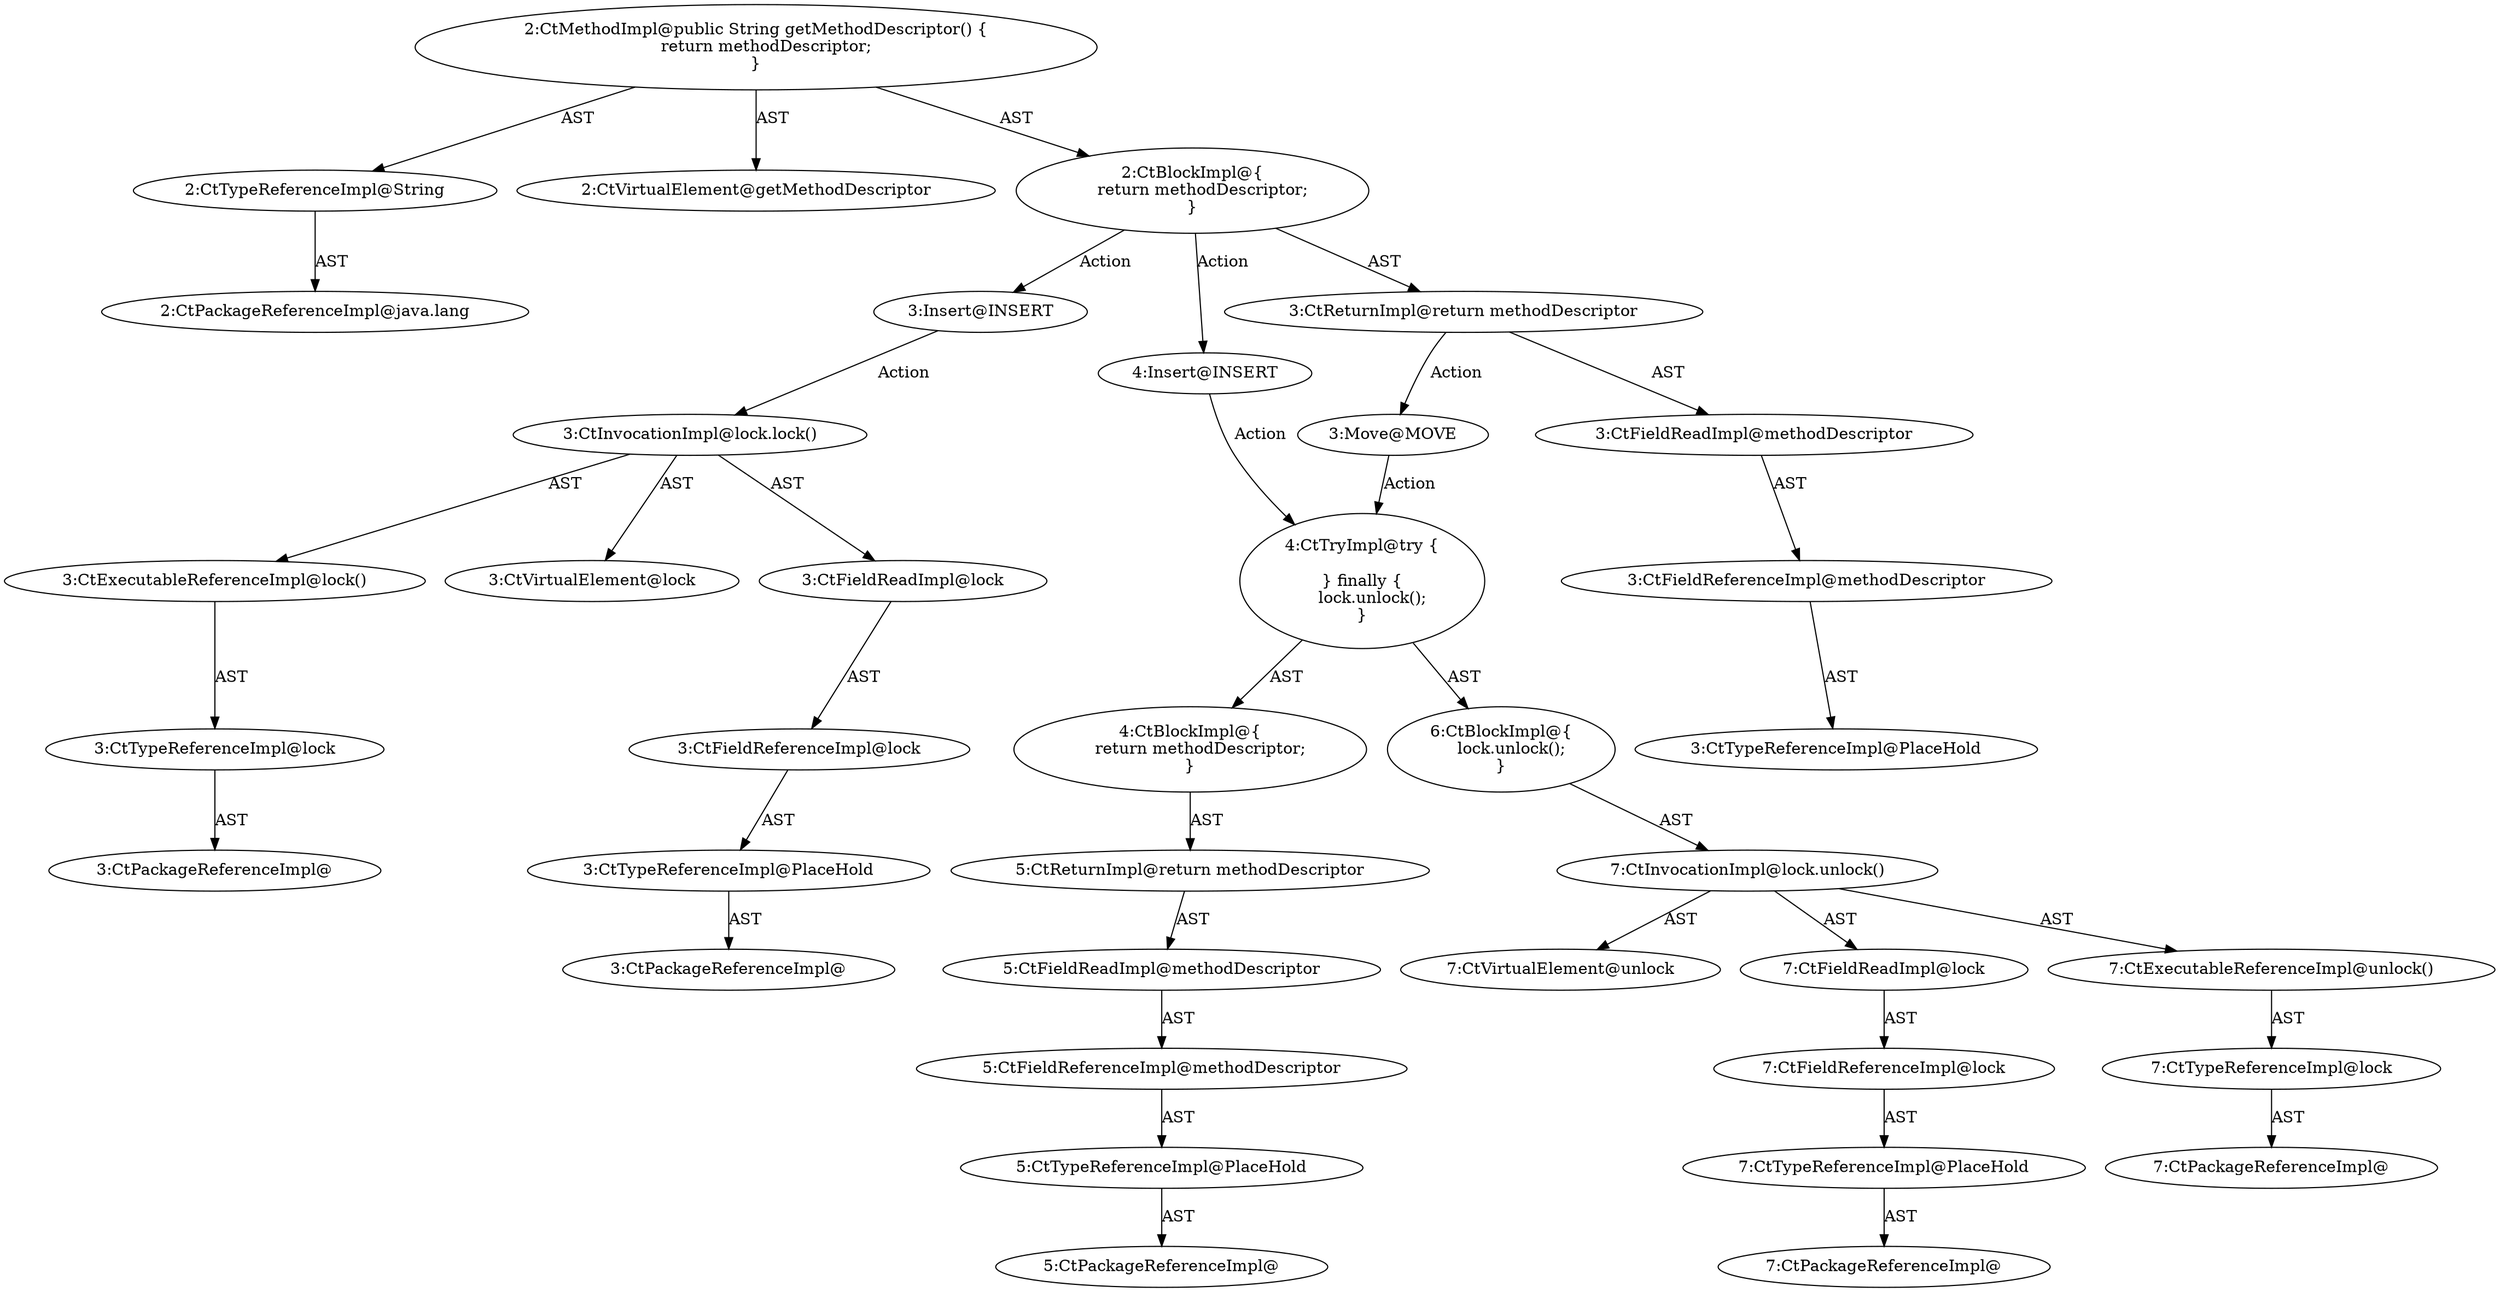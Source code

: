 digraph "getMethodDescriptor#?" {
0 [label="2:CtTypeReferenceImpl@String" shape=ellipse]
1 [label="2:CtPackageReferenceImpl@java.lang" shape=ellipse]
2 [label="2:CtVirtualElement@getMethodDescriptor" shape=ellipse]
3 [label="3:CtFieldReferenceImpl@methodDescriptor" shape=ellipse]
4 [label="3:CtTypeReferenceImpl@PlaceHold" shape=ellipse]
5 [label="3:CtFieldReadImpl@methodDescriptor" shape=ellipse]
6 [label="3:CtReturnImpl@return methodDescriptor" shape=ellipse]
7 [label="2:CtBlockImpl@\{
    return methodDescriptor;
\}" shape=ellipse]
8 [label="2:CtMethodImpl@public String getMethodDescriptor() \{
    return methodDescriptor;
\}" shape=ellipse]
9 [label="3:Insert@INSERT" shape=ellipse]
10 [label="3:CtPackageReferenceImpl@" shape=ellipse]
11 [label="3:CtTypeReferenceImpl@PlaceHold" shape=ellipse]
12 [label="3:CtFieldReferenceImpl@lock" shape=ellipse]
13 [label="3:CtFieldReadImpl@lock" shape=ellipse]
14 [label="3:CtPackageReferenceImpl@" shape=ellipse]
15 [label="3:CtTypeReferenceImpl@lock" shape=ellipse]
16 [label="3:CtExecutableReferenceImpl@lock()" shape=ellipse]
17 [label="3:CtInvocationImpl@lock.lock()" shape=ellipse]
18 [label="3:CtVirtualElement@lock" shape=ellipse]
19 [label="4:Insert@INSERT" shape=ellipse]
20 [label="5:CtPackageReferenceImpl@" shape=ellipse]
21 [label="5:CtTypeReferenceImpl@PlaceHold" shape=ellipse]
22 [label="5:CtFieldReferenceImpl@methodDescriptor" shape=ellipse]
23 [label="5:CtFieldReadImpl@methodDescriptor" shape=ellipse]
24 [label="5:CtReturnImpl@return methodDescriptor" shape=ellipse]
25 [label="4:CtBlockImpl@\{
    return methodDescriptor;
\}" shape=ellipse]
26 [label="7:CtPackageReferenceImpl@" shape=ellipse]
27 [label="7:CtTypeReferenceImpl@PlaceHold" shape=ellipse]
28 [label="7:CtFieldReferenceImpl@lock" shape=ellipse]
29 [label="7:CtFieldReadImpl@lock" shape=ellipse]
30 [label="7:CtPackageReferenceImpl@" shape=ellipse]
31 [label="7:CtTypeReferenceImpl@lock" shape=ellipse]
32 [label="7:CtExecutableReferenceImpl@unlock()" shape=ellipse]
33 [label="7:CtInvocationImpl@lock.unlock()" shape=ellipse]
34 [label="7:CtVirtualElement@unlock" shape=ellipse]
35 [label="6:CtBlockImpl@\{
    lock.unlock();
\}" shape=ellipse]
36 [label="4:CtTryImpl@try \{

\} finally \{
    lock.unlock();
\}" shape=ellipse]
37 [label="3:Move@MOVE" shape=ellipse]
0 -> 1 [label="AST"];
3 -> 4 [label="AST"];
5 -> 3 [label="AST"];
6 -> 5 [label="AST"];
6 -> 37 [label="Action"];
7 -> 6 [label="AST"];
7 -> 9 [label="Action"];
7 -> 19 [label="Action"];
8 -> 2 [label="AST"];
8 -> 0 [label="AST"];
8 -> 7 [label="AST"];
9 -> 17 [label="Action"];
11 -> 10 [label="AST"];
12 -> 11 [label="AST"];
13 -> 12 [label="AST"];
15 -> 14 [label="AST"];
16 -> 15 [label="AST"];
17 -> 18 [label="AST"];
17 -> 13 [label="AST"];
17 -> 16 [label="AST"];
19 -> 36 [label="Action"];
21 -> 20 [label="AST"];
22 -> 21 [label="AST"];
23 -> 22 [label="AST"];
24 -> 23 [label="AST"];
25 -> 24 [label="AST"];
27 -> 26 [label="AST"];
28 -> 27 [label="AST"];
29 -> 28 [label="AST"];
31 -> 30 [label="AST"];
32 -> 31 [label="AST"];
33 -> 34 [label="AST"];
33 -> 29 [label="AST"];
33 -> 32 [label="AST"];
35 -> 33 [label="AST"];
36 -> 25 [label="AST"];
36 -> 35 [label="AST"];
37 -> 36 [label="Action"];
}